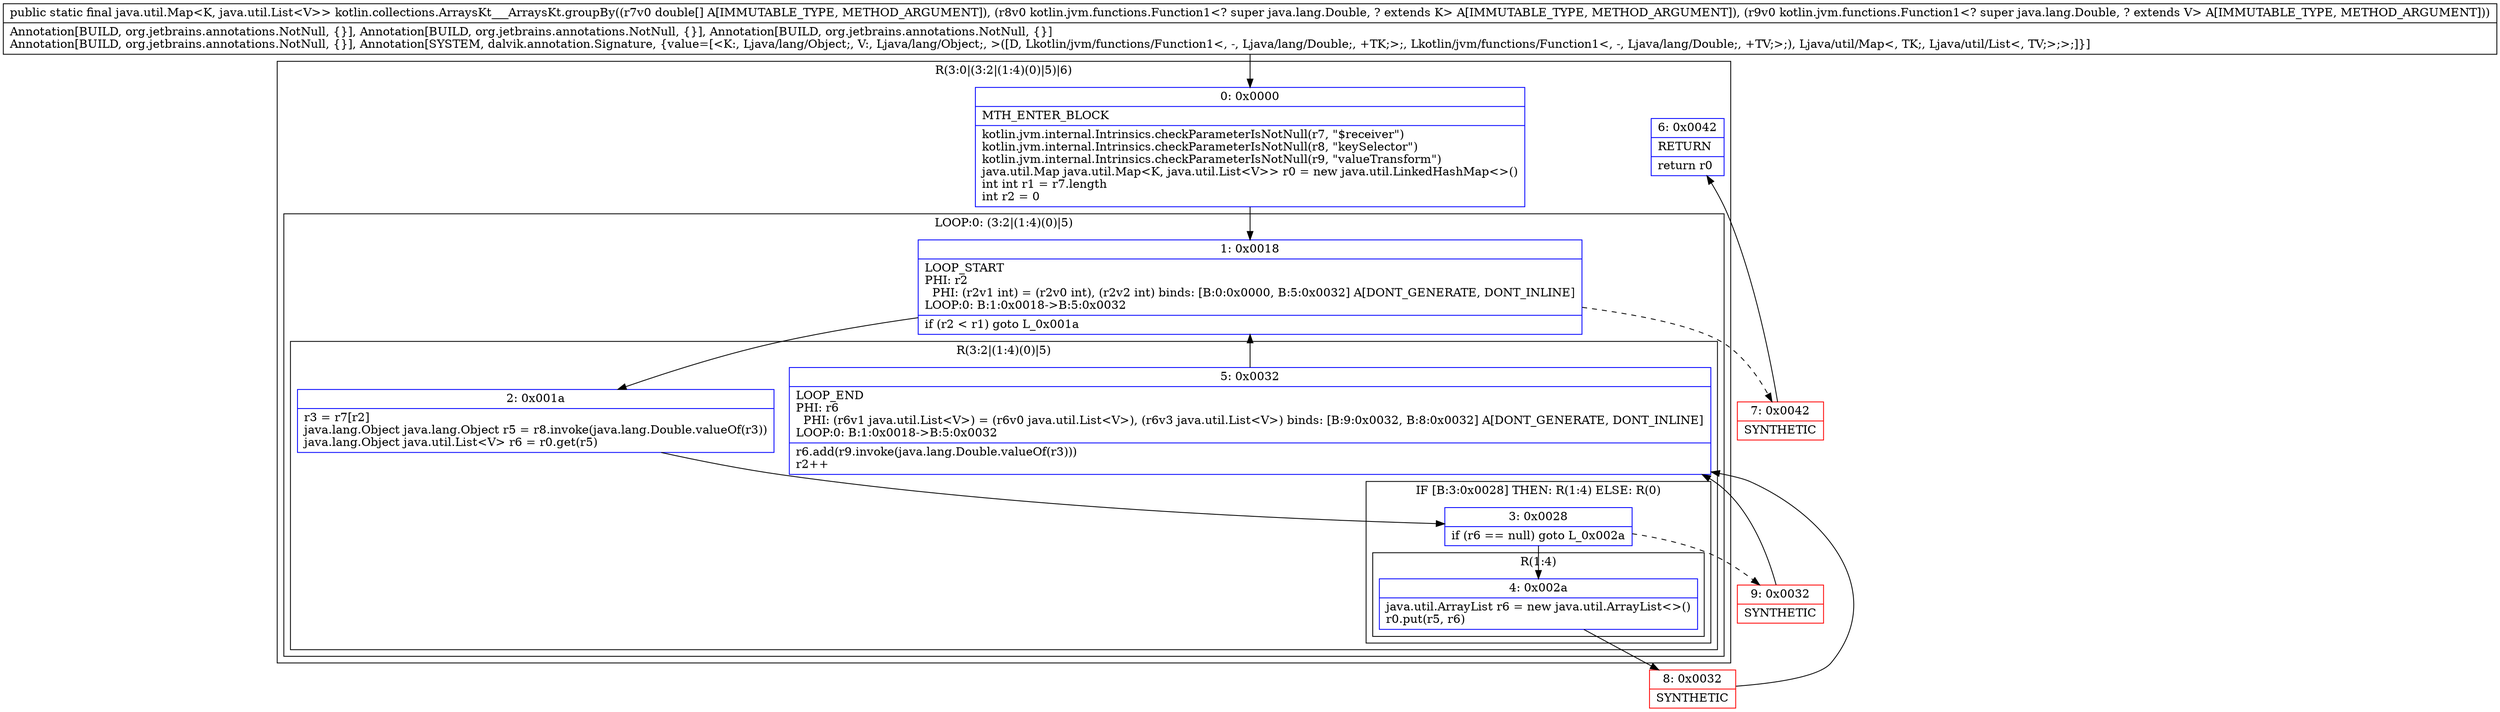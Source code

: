 digraph "CFG forkotlin.collections.ArraysKt___ArraysKt.groupBy([DLkotlin\/jvm\/functions\/Function1;Lkotlin\/jvm\/functions\/Function1;)Ljava\/util\/Map;" {
subgraph cluster_Region_1968381678 {
label = "R(3:0|(3:2|(1:4)(0)|5)|6)";
node [shape=record,color=blue];
Node_0 [shape=record,label="{0\:\ 0x0000|MTH_ENTER_BLOCK\l|kotlin.jvm.internal.Intrinsics.checkParameterIsNotNull(r7, \"$receiver\")\lkotlin.jvm.internal.Intrinsics.checkParameterIsNotNull(r8, \"keySelector\")\lkotlin.jvm.internal.Intrinsics.checkParameterIsNotNull(r9, \"valueTransform\")\ljava.util.Map java.util.Map\<K, java.util.List\<V\>\> r0 = new java.util.LinkedHashMap\<\>()\lint int r1 = r7.length\lint r2 = 0\l}"];
subgraph cluster_LoopRegion_11731915 {
label = "LOOP:0: (3:2|(1:4)(0)|5)";
node [shape=record,color=blue];
Node_1 [shape=record,label="{1\:\ 0x0018|LOOP_START\lPHI: r2 \l  PHI: (r2v1 int) = (r2v0 int), (r2v2 int) binds: [B:0:0x0000, B:5:0x0032] A[DONT_GENERATE, DONT_INLINE]\lLOOP:0: B:1:0x0018\-\>B:5:0x0032\l|if (r2 \< r1) goto L_0x001a\l}"];
subgraph cluster_Region_810964132 {
label = "R(3:2|(1:4)(0)|5)";
node [shape=record,color=blue];
Node_2 [shape=record,label="{2\:\ 0x001a|r3 = r7[r2]\ljava.lang.Object java.lang.Object r5 = r8.invoke(java.lang.Double.valueOf(r3))\ljava.lang.Object java.util.List\<V\> r6 = r0.get(r5)\l}"];
subgraph cluster_IfRegion_735650777 {
label = "IF [B:3:0x0028] THEN: R(1:4) ELSE: R(0)";
node [shape=record,color=blue];
Node_3 [shape=record,label="{3\:\ 0x0028|if (r6 == null) goto L_0x002a\l}"];
subgraph cluster_Region_718986114 {
label = "R(1:4)";
node [shape=record,color=blue];
Node_4 [shape=record,label="{4\:\ 0x002a|java.util.ArrayList r6 = new java.util.ArrayList\<\>()\lr0.put(r5, r6)\l}"];
}
subgraph cluster_Region_541285048 {
label = "R(0)";
node [shape=record,color=blue];
}
}
Node_5 [shape=record,label="{5\:\ 0x0032|LOOP_END\lPHI: r6 \l  PHI: (r6v1 java.util.List\<V\>) = (r6v0 java.util.List\<V\>), (r6v3 java.util.List\<V\>) binds: [B:9:0x0032, B:8:0x0032] A[DONT_GENERATE, DONT_INLINE]\lLOOP:0: B:1:0x0018\-\>B:5:0x0032\l|r6.add(r9.invoke(java.lang.Double.valueOf(r3)))\lr2++\l}"];
}
}
Node_6 [shape=record,label="{6\:\ 0x0042|RETURN\l|return r0\l}"];
}
Node_7 [shape=record,color=red,label="{7\:\ 0x0042|SYNTHETIC\l}"];
Node_8 [shape=record,color=red,label="{8\:\ 0x0032|SYNTHETIC\l}"];
Node_9 [shape=record,color=red,label="{9\:\ 0x0032|SYNTHETIC\l}"];
MethodNode[shape=record,label="{public static final java.util.Map\<K, java.util.List\<V\>\> kotlin.collections.ArraysKt___ArraysKt.groupBy((r7v0 double[] A[IMMUTABLE_TYPE, METHOD_ARGUMENT]), (r8v0 kotlin.jvm.functions.Function1\<? super java.lang.Double, ? extends K\> A[IMMUTABLE_TYPE, METHOD_ARGUMENT]), (r9v0 kotlin.jvm.functions.Function1\<? super java.lang.Double, ? extends V\> A[IMMUTABLE_TYPE, METHOD_ARGUMENT]))  | Annotation[BUILD, org.jetbrains.annotations.NotNull, \{\}], Annotation[BUILD, org.jetbrains.annotations.NotNull, \{\}], Annotation[BUILD, org.jetbrains.annotations.NotNull, \{\}]\lAnnotation[BUILD, org.jetbrains.annotations.NotNull, \{\}], Annotation[SYSTEM, dalvik.annotation.Signature, \{value=[\<K:, Ljava\/lang\/Object;, V:, Ljava\/lang\/Object;, \>([D, Lkotlin\/jvm\/functions\/Function1\<, \-, Ljava\/lang\/Double;, +TK;\>;, Lkotlin\/jvm\/functions\/Function1\<, \-, Ljava\/lang\/Double;, +TV;\>;), Ljava\/util\/Map\<, TK;, Ljava\/util\/List\<, TV;\>;\>;]\}]\l}"];
MethodNode -> Node_0;
Node_0 -> Node_1;
Node_1 -> Node_2;
Node_1 -> Node_7[style=dashed];
Node_2 -> Node_3;
Node_3 -> Node_4;
Node_3 -> Node_9[style=dashed];
Node_4 -> Node_8;
Node_5 -> Node_1;
Node_7 -> Node_6;
Node_8 -> Node_5;
Node_9 -> Node_5;
}

